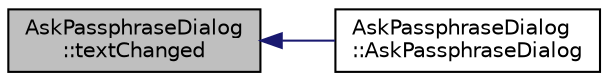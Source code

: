 digraph "AskPassphraseDialog::textChanged"
{
  edge [fontname="Helvetica",fontsize="10",labelfontname="Helvetica",labelfontsize="10"];
  node [fontname="Helvetica",fontsize="10",shape=record];
  rankdir="LR";
  Node107 [label="AskPassphraseDialog\l::textChanged",height=0.2,width=0.4,color="black", fillcolor="grey75", style="filled", fontcolor="black"];
  Node107 -> Node108 [dir="back",color="midnightblue",fontsize="10",style="solid",fontname="Helvetica"];
  Node108 [label="AskPassphraseDialog\l::AskPassphraseDialog",height=0.2,width=0.4,color="black", fillcolor="white", style="filled",URL="$d8/d70/class_ask_passphrase_dialog.html#a5bf3d4d81d7dbe15bee48f7ca2ee42b2"];
}
